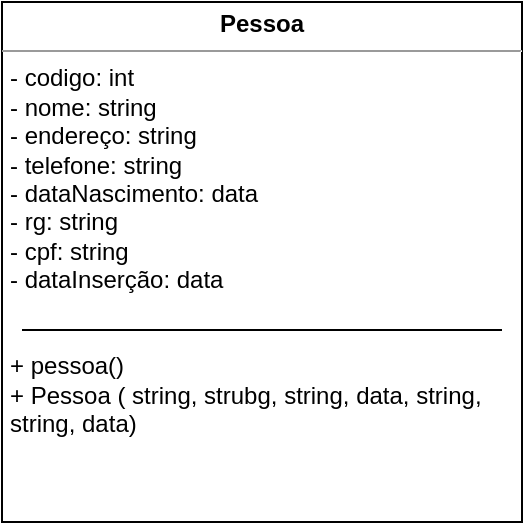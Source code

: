 <mxfile version="21.6.9" type="github">
  <diagram name="Página-1" id="0VC6zx-AEpiYlfepMyLF">
    <mxGraphModel dx="733" dy="372" grid="1" gridSize="10" guides="1" tooltips="1" connect="1" arrows="1" fold="1" page="1" pageScale="1" pageWidth="827" pageHeight="1169" math="0" shadow="0">
      <root>
        <mxCell id="0" />
        <mxCell id="1" parent="0" />
        <mxCell id="k3f6jj7gzr56lIIksENt-5" value="&lt;p style=&quot;margin:0px;margin-top:4px;text-align:center;&quot;&gt;&lt;b&gt;Pessoa&lt;/b&gt;&lt;/p&gt;&lt;hr size=&quot;1&quot;&gt;&lt;p style=&quot;margin:0px;margin-left:4px;&quot;&gt;&lt;/p&gt;&lt;p style=&quot;border-color: var(--border-color); margin: 0px 0px 0px 4px;&quot;&gt;- codigo: int&lt;/p&gt;&lt;p style=&quot;border-color: var(--border-color); margin: 0px 0px 0px 4px;&quot;&gt;- nome: string&lt;/p&gt;&lt;p style=&quot;border-color: var(--border-color); margin: 0px 0px 0px 4px;&quot;&gt;- endereço: string&lt;/p&gt;&lt;p style=&quot;border-color: var(--border-color); margin: 0px 0px 0px 4px;&quot;&gt;- telefone: string&lt;/p&gt;&lt;p style=&quot;border-color: var(--border-color); margin: 0px 0px 0px 4px;&quot;&gt;- dataNascimento: data&lt;/p&gt;&lt;p style=&quot;border-color: var(--border-color); margin: 0px 0px 0px 4px;&quot;&gt;- rg: string&lt;/p&gt;&lt;p style=&quot;border-color: var(--border-color); margin: 0px 0px 0px 4px;&quot;&gt;- cpf: string&lt;/p&gt;&lt;p style=&quot;margin:0px;margin-left:4px;&quot;&gt;- dataInserção: data&lt;/p&gt;&lt;p style=&quot;margin:0px;margin-left:4px;&quot;&gt;&lt;br&gt;&lt;/p&gt;&lt;p style=&quot;margin:0px;margin-left:4px;&quot;&gt;&lt;br&gt;&lt;/p&gt;&lt;p style=&quot;margin:0px;margin-left:4px;&quot;&gt;+ pessoa()&lt;/p&gt;&lt;p style=&quot;margin:0px;margin-left:4px;&quot;&gt;+ Pessoa ( string, strubg, string, data, string, string, data)&lt;/p&gt;" style="verticalAlign=top;align=left;overflow=fill;fontSize=12;fontFamily=Helvetica;html=1;whiteSpace=wrap;" vertex="1" parent="1">
          <mxGeometry x="270" y="20" width="260" height="260" as="geometry" />
        </mxCell>
        <mxCell id="k3f6jj7gzr56lIIksENt-10" value="" style="line;strokeWidth=1;fillColor=none;align=left;verticalAlign=middle;spacingTop=-1;spacingLeft=3;spacingRight=3;rotatable=0;labelPosition=right;points=[];portConstraint=eastwest;strokeColor=inherit;" vertex="1" parent="1">
          <mxGeometry x="280" y="180" width="240" height="8" as="geometry" />
        </mxCell>
      </root>
    </mxGraphModel>
  </diagram>
</mxfile>
